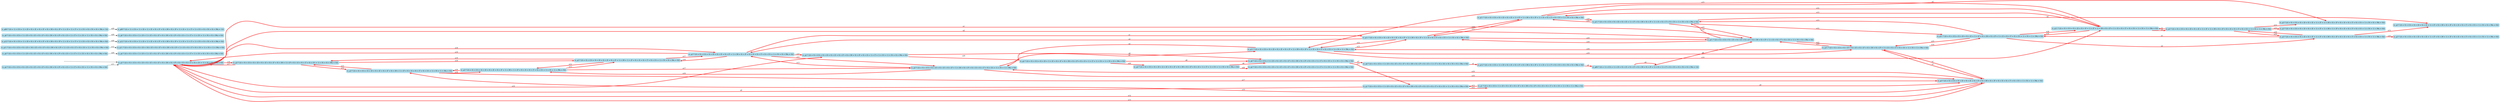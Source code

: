 digraph G {

	rankdir = LR;

	start_c_q3_125[style=invisible];

	node[shape=box, style="rounded, filled", color=lightblue2];

	c_q4_49[label="(c_q4 ≝ ((A = 0) ∧ (CA = 1) ∧ (D = 1) ∧ (E = 0) ∧ (F = 0) ∧ (M = 0) ∧ (P = 0) ∧ (S = 1) ∧ (T = 1) ∧ (Ut = 0) ∧ (Vi = 0) ∧ (Wa = 0)))"];
	c_q11_22[label="(c_q11 ≝ ((A = 0) ∧ (CA = 0) ∧ (D = 10) ∧ (E = 0) ∧ (F = 0) ∧ (M = 0) ∧ (P = 1) ∧ (S = 0) ∧ (T = 0) ∧ (Ut = 1) ∧ (Vi = 0) ∧ (Wa = 0)))"];
	c_q11_183[label="(c_q11 ≝ ((A = 0) ∧ (CA = 0) ∧ (D = 0) ∧ (E = 1) ∧ (F = 0) ∧ (M = 0) ∧ (P = 1) ∧ (S = 0) ∧ (T = 0) ∧ (Ut = 1) ∧ (Vi = 0) ∧ (Wa = 0)))"];
	c_q12_52[label="(c_q12 ≝ ((A = 0) ∧ (CA = 1) ∧ (D = 0) ∧ (E = 0) ∧ (F = 0) ∧ (M = 0) ∧ (P = 1) ∧ (S = 1) ∧ (T = 1) ∧ (Ut = 0) ∧ (Vi = 0) ∧ (Wa = 0)))"];
	c_q3_139[label="(c_q3 ≝ ((A = 0) ∧ (CA = 0) ∧ (D = 0) ∧ (E = 0) ∧ (F = 0) ∧ (M = 1) ∧ (P = 0) ∧ (S = 0) ∧ (T = 0) ∧ (Ut = 1) ∧ (Vi = 0) ∧ (Wa = 0)))"];
	c_q0_36[label="(c_q0 ≝ ((A = 0) ∧ (CA = 1) ∧ (D = 0) ∧ (E = 0) ∧ (F = 0) ∧ (M = 0) ∧ (P = 0) ∧ (S = 1) ∧ (T = 1) ∧ (Ut = 1) ∧ (Vi = 0) ∧ (Wa = 0)))"];
	c_q60_60[label="(c_q60 ≝ ((A = 1) ∧ (CA = 1) ∧ (D = 0) ∧ (E = 0) ∧ (F = 0) ∧ (M = 0) ∧ (P = 1) ∧ (S = 1) ∧ (T = 0) ∧ (Ut = 0) ∧ (Vi = 0) ∧ (Wa = 1)))"];
	c_q3_125[label="(c_q3 ≝ ((A = 0) ∧ (CA = 0) ∧ (D = 0) ∧ (E = 0) ∧ (F = 0) ∧ (M = 0) ∧ (P = 0) ∧ (S = 0) ∧ (T = 0) ∧ (Ut = 1) ∧ (Vi = 0) ∧ (Wa = 0)))"];
	c_q11_181[label="(c_q11 ≝ ((A = 0) ∧ (CA = 0) ∧ (D = 0) ∧ (E = 0) ∧ (F = 1) ∧ (M = 0) ∧ (P = 1) ∧ (S = 0) ∧ (T = 0) ∧ (Ut = 1) ∧ (Vi = 0) ∧ (Wa = 0)))"];
	c_q0_149[label="(c_q0 ≝ ((A = 0) ∧ (CA = 1) ∧ (D = 0) ∧ (E = 0) ∧ (F = 0) ∧ (M = 0) ∧ (P = 0) ∧ (S = 1) ∧ (T = 0) ∧ (Ut = 1) ∧ (Vi = 0) ∧ (Wa = 0)))"];
	c_q3_153[label="(c_q3 ≝ ((A = 0) ∧ (CA = 0) ∧ (D = 0) ∧ (E = 1) ∧ (F = 0) ∧ (M = 0) ∧ (P = 0) ∧ (S = 0) ∧ (T = 0) ∧ (Ut = 1) ∧ (Vi = 0) ∧ (Wa = 0)))"];
	c_q2_20[label="(c_q2 ≝ ((A = 0) ∧ (CA = 0) ∧ (D = 0) ∧ (E = 0) ∧ (F = 0) ∧ (M = 0) ∧ (P = 0) ∧ (S = 1) ∧ (T = 0) ∧ (Ut = 1) ∧ (Vi = 0) ∧ (Wa = 0)))"];
	c_q11_182[label="(c_q11 ≝ ((A = 0) ∧ (CA = 0) ∧ (D = 0) ∧ (E = 1) ∧ (F = 1) ∧ (M = 0) ∧ (P = 1) ∧ (S = 0) ∧ (T = 0) ∧ (Ut = 1) ∧ (Vi = 0) ∧ (Wa = 0)))"];
	c_q1_108[label="(c_q1 ≝ ((A = 0) ∧ (CA = 1) ∧ (D = 0) ∧ (E = 0) ∧ (F = 0) ∧ (M = 0) ∧ (P = 0) ∧ (S = 0) ∧ (T = 0) ∧ (Ut = 1) ∧ (Vi = 0) ∧ (Wa = 0)))"];
	c_q4_48[label="(c_q4 ≝ ((A = 0) ∧ (CA = 1) ∧ (D = 0) ∧ (E = 0) ∧ (F = 0) ∧ (M = 0) ∧ (P = 0) ∧ (S = 1) ∧ (T = 1) ∧ (Ut = 0) ∧ (Vi = 0) ∧ (Wa = 0)))"];
	c_q11_23[label="(c_q11 ≝ ((A = 0) ∧ (CA = 0) ∧ (D = 10) ∧ (E = 0) ∧ (F = 0) ∧ (M = 0) ∧ (P = 1) ∧ (S = 0) ∧ (T = 0) ∧ (Ut = 1) ∧ (Vi = 1) ∧ (Wa = 0)))"];
	c_q3_138[label="(c_q3 ≝ ((A = 0) ∧ (CA = 0) ∧ (D = 0) ∧ (E = 0) ∧ (F = 1) ∧ (M = 1) ∧ (P = 0) ∧ (S = 0) ∧ (T = 0) ∧ (Ut = 1) ∧ (Vi = 0) ∧ (Wa = 0)))"];
	c_q11_147[label="(c_q11 ≝ ((A = 0) ∧ (CA = 0) ∧ (D = 0) ∧ (E = 0) ∧ (F = 0) ∧ (M = 0) ∧ (P = 1) ∧ (S = 0) ∧ (T = 0) ∧ (Ut = 1) ∧ (Vi = 1) ∧ (Wa = 0)))"];
	c_q3_161[label="(c_q3 ≝ ((A = 0) ∧ (CA = 0) ∧ (D = 0) ∧ (E = 0) ∧ (F = 1) ∧ (M = 0) ∧ (P = 0) ∧ (S = 0) ∧ (T = 0) ∧ (Ut = 1) ∧ (Vi = 0) ∧ (Wa = 0)))"];
	c_q3_133[label="(c_q3 ≝ ((A = 0) ∧ (CA = 0) ∧ (D = 0) ∧ (E = 0) ∧ (F = 0) ∧ (M = 0) ∧ (P = 0) ∧ (S = 0) ∧ (T = 0) ∧ (Ut = 1) ∧ (Vi = 1) ∧ (Wa = 0)))"];
	c_q12_54[label="(c_q12 ≝ ((A = 0) ∧ (CA = 1) ∧ (D = 0) ∧ (E = 0) ∧ (F = 0) ∧ (M = 0) ∧ (P = 1) ∧ (S = 1) ∧ (T = 0) ∧ (Ut = 0) ∧ (Vi = 0) ∧ (Wa = 0)))"];
	c_q2_150[label="(c_q2 ≝ ((A = 0) ∧ (CA = 0) ∧ (D = 2) ∧ (E = 0) ∧ (F = 0) ∧ (M = 0) ∧ (P = 0) ∧ (S = 1) ∧ (T = 1) ∧ (Ut = 1) ∧ (Vi = 0) ∧ (Wa = 0)))"];
	c_q60_59[label="(c_q60 ≝ ((A = 1) ∧ (CA = 1) ∧ (D = 1) ∧ (E = 0) ∧ (F = 0) ∧ (M = 0) ∧ (P = 1) ∧ (S = 1) ∧ (T = 1) ∧ (Ut = 0) ∧ (Vi = 0) ∧ (Wa = 1)))"];
	c_q11_155[label="(c_q11 ≝ ((A = 0) ∧ (CA = 0) ∧ (D = 0) ∧ (E = 1) ∧ (F = 0) ∧ (M = 0) ∧ (P = 1) ∧ (S = 0) ∧ (T = 0) ∧ (Ut = 1) ∧ (Vi = 1) ∧ (Wa = 0)))"];
	c_q1_46[label="(c_q1 ≝ ((A = 0) ∧ (CA = 1) ∧ (D = 0) ∧ (E = 0) ∧ (F = 0) ∧ (M = 0) ∧ (P = 0) ∧ (S = 0) ∧ (T = 0) ∧ (Ut = 1) ∧ (Vi = 1) ∧ (Wa = 0)))"];
	c_q3_105[label="(c_q3 ≝ ((A = 0) ∧ (CA = 0) ∧ (D = 0) ∧ (E = 1) ∧ (F = 0) ∧ (M = 1) ∧ (P = 0) ∧ (S = 0) ∧ (T = 0) ∧ (Ut = 1) ∧ (Vi = 1) ∧ (Wa = 0)))"];
	c_q3_177[label="(c_q3 ≝ ((A = 0) ∧ (CA = 0) ∧ (D = 0) ∧ (E = 1) ∧ (F = 1) ∧ (M = 0) ∧ (P = 0) ∧ (S = 0) ∧ (T = 0) ∧ (Ut = 1) ∧ (Vi = 0) ∧ (Wa = 0)))"];
	c_q3_175[label="(c_q3 ≝ ((A = 0) ∧ (CA = 0) ∧ (D = 0) ∧ (E = 1) ∧ (F = 0) ∧ (M = 0) ∧ (P = 0) ∧ (S = 0) ∧ (T = 0) ∧ (Ut = 1) ∧ (Vi = 1) ∧ (Wa = 0)))"];
	c_q2_151[label="(c_q2 ≝ ((A = 0) ∧ (CA = 0) ∧ (D = 3) ∧ (E = 0) ∧ (F = 0) ∧ (M = 0) ∧ (P = 0) ∧ (S = 1) ∧ (T = 1) ∧ (Ut = 1) ∧ (Vi = 0) ∧ (Wa = 0)))"];
	c_q11_163[label="(c_q11 ≝ ((A = 0) ∧ (CA = 0) ∧ (D = 0) ∧ (E = 0) ∧ (F = 1) ∧ (M = 0) ∧ (P = 1) ∧ (S = 0) ∧ (T = 0) ∧ (Ut = 1) ∧ (Vi = 1) ∧ (Wa = 0)))"];
	c_q4_50[label="(c_q4 ≝ ((A = 0) ∧ (CA = 1) ∧ (D = 0) ∧ (E = 0) ∧ (F = 0) ∧ (M = 0) ∧ (P = 0) ∧ (S = 1) ∧ (T = 0) ∧ (Ut = 0) ∧ (Vi = 0) ∧ (Wa = 0)))"];
	c_q3_111[label="(c_q3 ≝ ((A = 0) ∧ (CA = 0) ∧ (D = 0) ∧ (E = 0) ∧ (F = 0) ∧ (M = 1) ∧ (P = 0) ∧ (S = 0) ∧ (T = 0) ∧ (Ut = 1) ∧ (Vi = 1) ∧ (Wa = 0)))"];
	c_q11_179[label="(c_q11 ≝ ((A = 0) ∧ (CA = 0) ∧ (D = 0) ∧ (E = 1) ∧ (F = 1) ∧ (M = 0) ∧ (P = 1) ∧ (S = 0) ∧ (T = 0) ∧ (Ut = 1) ∧ (Vi = 1) ∧ (Wa = 0)))"];
	c_q2_119[label="(c_q2 ≝ ((A = 0) ∧ (CA = 0) ∧ (D = 0) ∧ (E = 0) ∧ (F = 0) ∧ (M = 0) ∧ (P = 0) ∧ (S = 1) ∧ (T = 1) ∧ (Ut = 1) ∧ (Vi = 0) ∧ (Wa = 0)))"];
	c_q60_58[label="(c_q60 ≝ ((A = 1) ∧ (CA = 1) ∧ (D = 0) ∧ (E = 0) ∧ (F = 0) ∧ (M = 0) ∧ (P = 1) ∧ (S = 1) ∧ (T = 1) ∧ (Ut = 0) ∧ (Vi = 0) ∧ (Wa = 1)))"];
	c_q3_141[label="(c_q3 ≝ ((A = 0) ∧ (CA = 0) ∧ (D = 0) ∧ (E = 0) ∧ (F = 1) ∧ (M = 0) ∧ (P = 0) ∧ (S = 0) ∧ (T = 0) ∧ (Ut = 1) ∧ (Vi = 1) ∧ (Wa = 0)))"];
	c_q3_174[label="(c_q3 ≝ ((A = 0) ∧ (CA = 0) ∧ (D = 0) ∧ (E = 1) ∧ (F = 1) ∧ (M = 0) ∧ (P = 0) ∧ (S = 0) ∧ (T = 0) ∧ (Ut = 1) ∧ (Vi = 1) ∧ (Wa = 0)))"];
	c_q3_173[label="(c_q3 ≝ ((A = 0) ∧ (CA = 0) ∧ (D = 0) ∧ (E = 1) ∧ (F = 1) ∧ (M = 1) ∧ (P = 0) ∧ (S = 0) ∧ (T = 0) ∧ (Ut = 1) ∧ (Vi = 1) ∧ (Wa = 0)))"];
	c_q2_82[label="(c_q2 ≝ ((A = 0) ∧ (CA = 0) ∧ (D = 1) ∧ (E = 0) ∧ (F = 0) ∧ (M = 0) ∧ (P = 0) ∧ (S = 1) ∧ (T = 1) ∧ (Ut = 1) ∧ (Vi = 0) ∧ (Wa = 0)))"];
	c_q0_37[label="(c_q0 ≝ ((A = 0) ∧ (CA = 1) ∧ (D = 1) ∧ (E = 0) ∧ (F = 0) ∧ (M = 0) ∧ (P = 0) ∧ (S = 1) ∧ (T = 1) ∧ (Ut = 1) ∧ (Vi = 0) ∧ (Wa = 0)))"];
	c_q12_53[label="(c_q12 ≝ ((A = 0) ∧ (CA = 1) ∧ (D = 1) ∧ (E = 0) ∧ (F = 0) ∧ (M = 0) ∧ (P = 1) ∧ (S = 1) ∧ (T = 1) ∧ (Ut = 0) ∧ (Vi = 0) ∧ (Wa = 0)))"];
	c_q11_167[label="(c_q11 ≝ ((A = 0) ∧ (CA = 0) ∧ (D = 0) ∧ (E = 0) ∧ (F = 0) ∧ (M = 0) ∧ (P = 1) ∧ (S = 0) ∧ (T = 0) ∧ (Ut = 1) ∧ (Vi = 0) ∧ (Wa = 0)))"];
	c_q3_135[label="(c_q3 ≝ ((A = 0) ∧ (CA = 0) ∧ (D = 0) ∧ (E = 0) ∧ (F = 1) ∧ (M = 1) ∧ (P = 0) ∧ (S = 0) ∧ (T = 0) ∧ (Ut = 1) ∧ (Vi = 1) ∧ (Wa = 0)))"];

	start_c_q3_125 -> c_q3_125;
	c_q3_125 -> c_q3_133[label="e12", penwidth=3, color=red];
	c_q3_133 -> c_q3_125[label="e13", penwidth=3, color=red];
	c_q3_133 -> c_q3_111[label="e16", penwidth=3, color=red];
	c_q3_111 -> c_q3_133[label="e17", penwidth=3, color=red];
	c_q3_111 -> c_q3_135[label="e18", penwidth=3, color=red];
	c_q3_135 -> c_q3_111[label="e19", penwidth=3, color=red];
	c_q3_125 -> c_q2_119[label="e10", penwidth=3, color=red];
	c_q3_133 -> c_q11_147[label="e1", penwidth=3, color=red];
	c_q2_119 -> c_q2_82[label="e20", penwidth=3, color=red];
	c_q2_82 -> c_q0_149[label="e8", penwidth=3, color=red];
	c_q2_20 -> c_q3_125[label="e11"];
	c_q11_22 -> c_q11_23[label="e12"];
	c_q11_147 -> c_q11_167[label="e13", penwidth=3, color=red];
	c_q11_147 -> c_q11_155[label="e14", penwidth=3, color=red];
	c_q11_155 -> c_q11_147[label="e15", penwidth=3, color=red];
	c_q11_155 -> c_q11_179[label="e18", penwidth=3, color=red];
	c_q11_179 -> c_q11_155[label="e19", penwidth=3, color=red];
	c_q11_155 -> c_q3_175[label="e2", penwidth=3, color=red];
	c_q0_36 -> c_q0_37[label="e20"];
	c_q0_149 -> c_q1_108[label="e11", penwidth=3, color=red];
	c_q0_149 -> c_q4_50[label="e7", penwidth=3, color=red];
	c_q1_108 -> c_q1_46[label="e12", penwidth=3, color=red];
	c_q1_46 -> c_q1_108[label="e13", penwidth=3, color=red];
	c_q1_46 -> c_q3_133[label="e9", penwidth=3, color=red];
	c_q4_48 -> c_q4_49[label="e20"];
	c_q4_50 -> c_q12_54[label="e1", penwidth=3, color=red];
	c_q12_52 -> c_q12_53[label="e20"];
	c_q12_54 -> c_q60_60[label="e4", penwidth=3, color=red];
	c_q60_60 -> c_q60_60[label="e4", penwidth=3, color=red];
	c_q60_58 -> c_q60_59[label="e20"];
	c_q60_60 -> c_q11_167[label="e6", penwidth=3, color=red];
	c_q3_125 -> c_q11_167[label="e1", penwidth=3, color=red];
	c_q3_125 -> c_q3_139[label="e16", penwidth=3, color=red];
	c_q3_125 -> c_q3_161[label="e18", penwidth=3, color=red];
	c_q3_133 -> c_q3_141[label="e18", penwidth=3, color=red];
	c_q3_111 -> c_q3_139[label="e13", penwidth=3, color=red];
	c_q3_135 -> c_q3_138[label="e13", penwidth=3, color=red];
	c_q3_135 -> c_q3_141[label="e17", penwidth=3, color=red];
	c_q2_119 -> c_q0_149[label="e8", penwidth=3, color=red];
	c_q11_147 -> c_q3_133[label="e2", penwidth=3, color=red];
	c_q11_147 -> c_q11_163[label="e18", penwidth=3, color=red];
	c_q2_82 -> c_q2_150[label="e20", penwidth=3, color=red];
	c_q11_167 -> c_q3_125[label="e2", penwidth=3, color=red];
	c_q11_167 -> c_q11_147[label="e12", penwidth=3, color=red];
	c_q11_167 -> c_q11_183[label="e14", penwidth=3, color=red];
	c_q11_167 -> c_q11_181[label="e18", penwidth=3, color=red];
	c_q11_155 -> c_q11_183[label="e13", penwidth=3, color=red];
	c_q11_179 -> c_q3_174[label="e2", penwidth=3, color=red];
	c_q11_179 -> c_q11_182[label="e13", penwidth=3, color=red];
	c_q11_179 -> c_q11_163[label="e15", penwidth=3, color=red];
	c_q3_175 -> c_q11_155[label="e1", penwidth=3, color=red];
	c_q3_175 -> c_q3_153[label="e13", penwidth=3, color=red];
	c_q3_175 -> c_q3_105[label="e16", penwidth=3, color=red];
	c_q3_175 -> c_q3_174[label="e18", penwidth=3, color=red];
	c_q1_108 -> c_q3_125[label="e9", penwidth=3, color=red];
	c_q3_139 -> c_q3_111[label="e12", penwidth=3, color=red];
	c_q3_139 -> c_q3_125[label="e17", penwidth=3, color=red];
	c_q3_139 -> c_q3_138[label="e18", penwidth=3, color=red];
	c_q3_161 -> c_q11_181[label="e1", penwidth=3, color=red];
	c_q3_161 -> c_q2_119[label="e10", penwidth=3, color=red];
	c_q3_161 -> c_q3_141[label="e12", penwidth=3, color=red];
	c_q3_161 -> c_q3_138[label="e16", penwidth=3, color=red];
	c_q3_161 -> c_q3_125[label="e19", penwidth=3, color=red];
	c_q3_141 -> c_q11_163[label="e1", penwidth=3, color=red];
	c_q3_141 -> c_q3_161[label="e13", penwidth=3, color=red];
	c_q3_141 -> c_q3_135[label="e16", penwidth=3, color=red];
	c_q3_141 -> c_q3_133[label="e19", penwidth=3, color=red];
	c_q3_138 -> c_q3_135[label="e12", penwidth=3, color=red];
	c_q3_138 -> c_q3_161[label="e17", penwidth=3, color=red];
	c_q3_138 -> c_q3_139[label="e19", penwidth=3, color=red];
	c_q11_163 -> c_q3_141[label="e2", penwidth=3, color=red];
	c_q11_163 -> c_q11_181[label="e13", penwidth=3, color=red];
	c_q11_163 -> c_q11_179[label="e14", penwidth=3, color=red];
	c_q11_163 -> c_q11_147[label="e19", penwidth=3, color=red];
	c_q2_150 -> c_q0_149[label="e8", penwidth=3, color=red];
	c_q2_150 -> c_q2_151[label="e20", penwidth=3, color=red];
	c_q11_183 -> c_q3_153[label="e2", penwidth=3, color=red];
	c_q11_183 -> c_q11_155[label="e12", penwidth=3, color=red];
	c_q11_183 -> c_q11_167[label="e15", penwidth=3, color=red];
	c_q11_183 -> c_q11_182[label="e18", penwidth=3, color=red];
	c_q11_181 -> c_q3_161[label="e2", penwidth=3, color=red];
	c_q11_181 -> c_q11_163[label="e12", penwidth=3, color=red];
	c_q11_181 -> c_q11_182[label="e14", penwidth=3, color=red];
	c_q11_181 -> c_q11_167[label="e19", penwidth=3, color=red];
	c_q3_174 -> c_q11_179[label="e1", penwidth=3, color=red];
	c_q3_174 -> c_q3_177[label="e13", penwidth=3, color=red];
	c_q3_174 -> c_q3_173[label="e16", penwidth=3, color=red];
	c_q3_174 -> c_q3_175[label="e19", penwidth=3, color=red];
	c_q11_182 -> c_q3_177[label="e2", penwidth=3, color=red];
	c_q11_182 -> c_q11_179[label="e12", penwidth=3, color=red];
	c_q11_182 -> c_q11_181[label="e15", penwidth=3, color=red];
	c_q11_182 -> c_q11_183[label="e19", penwidth=3, color=red];

}